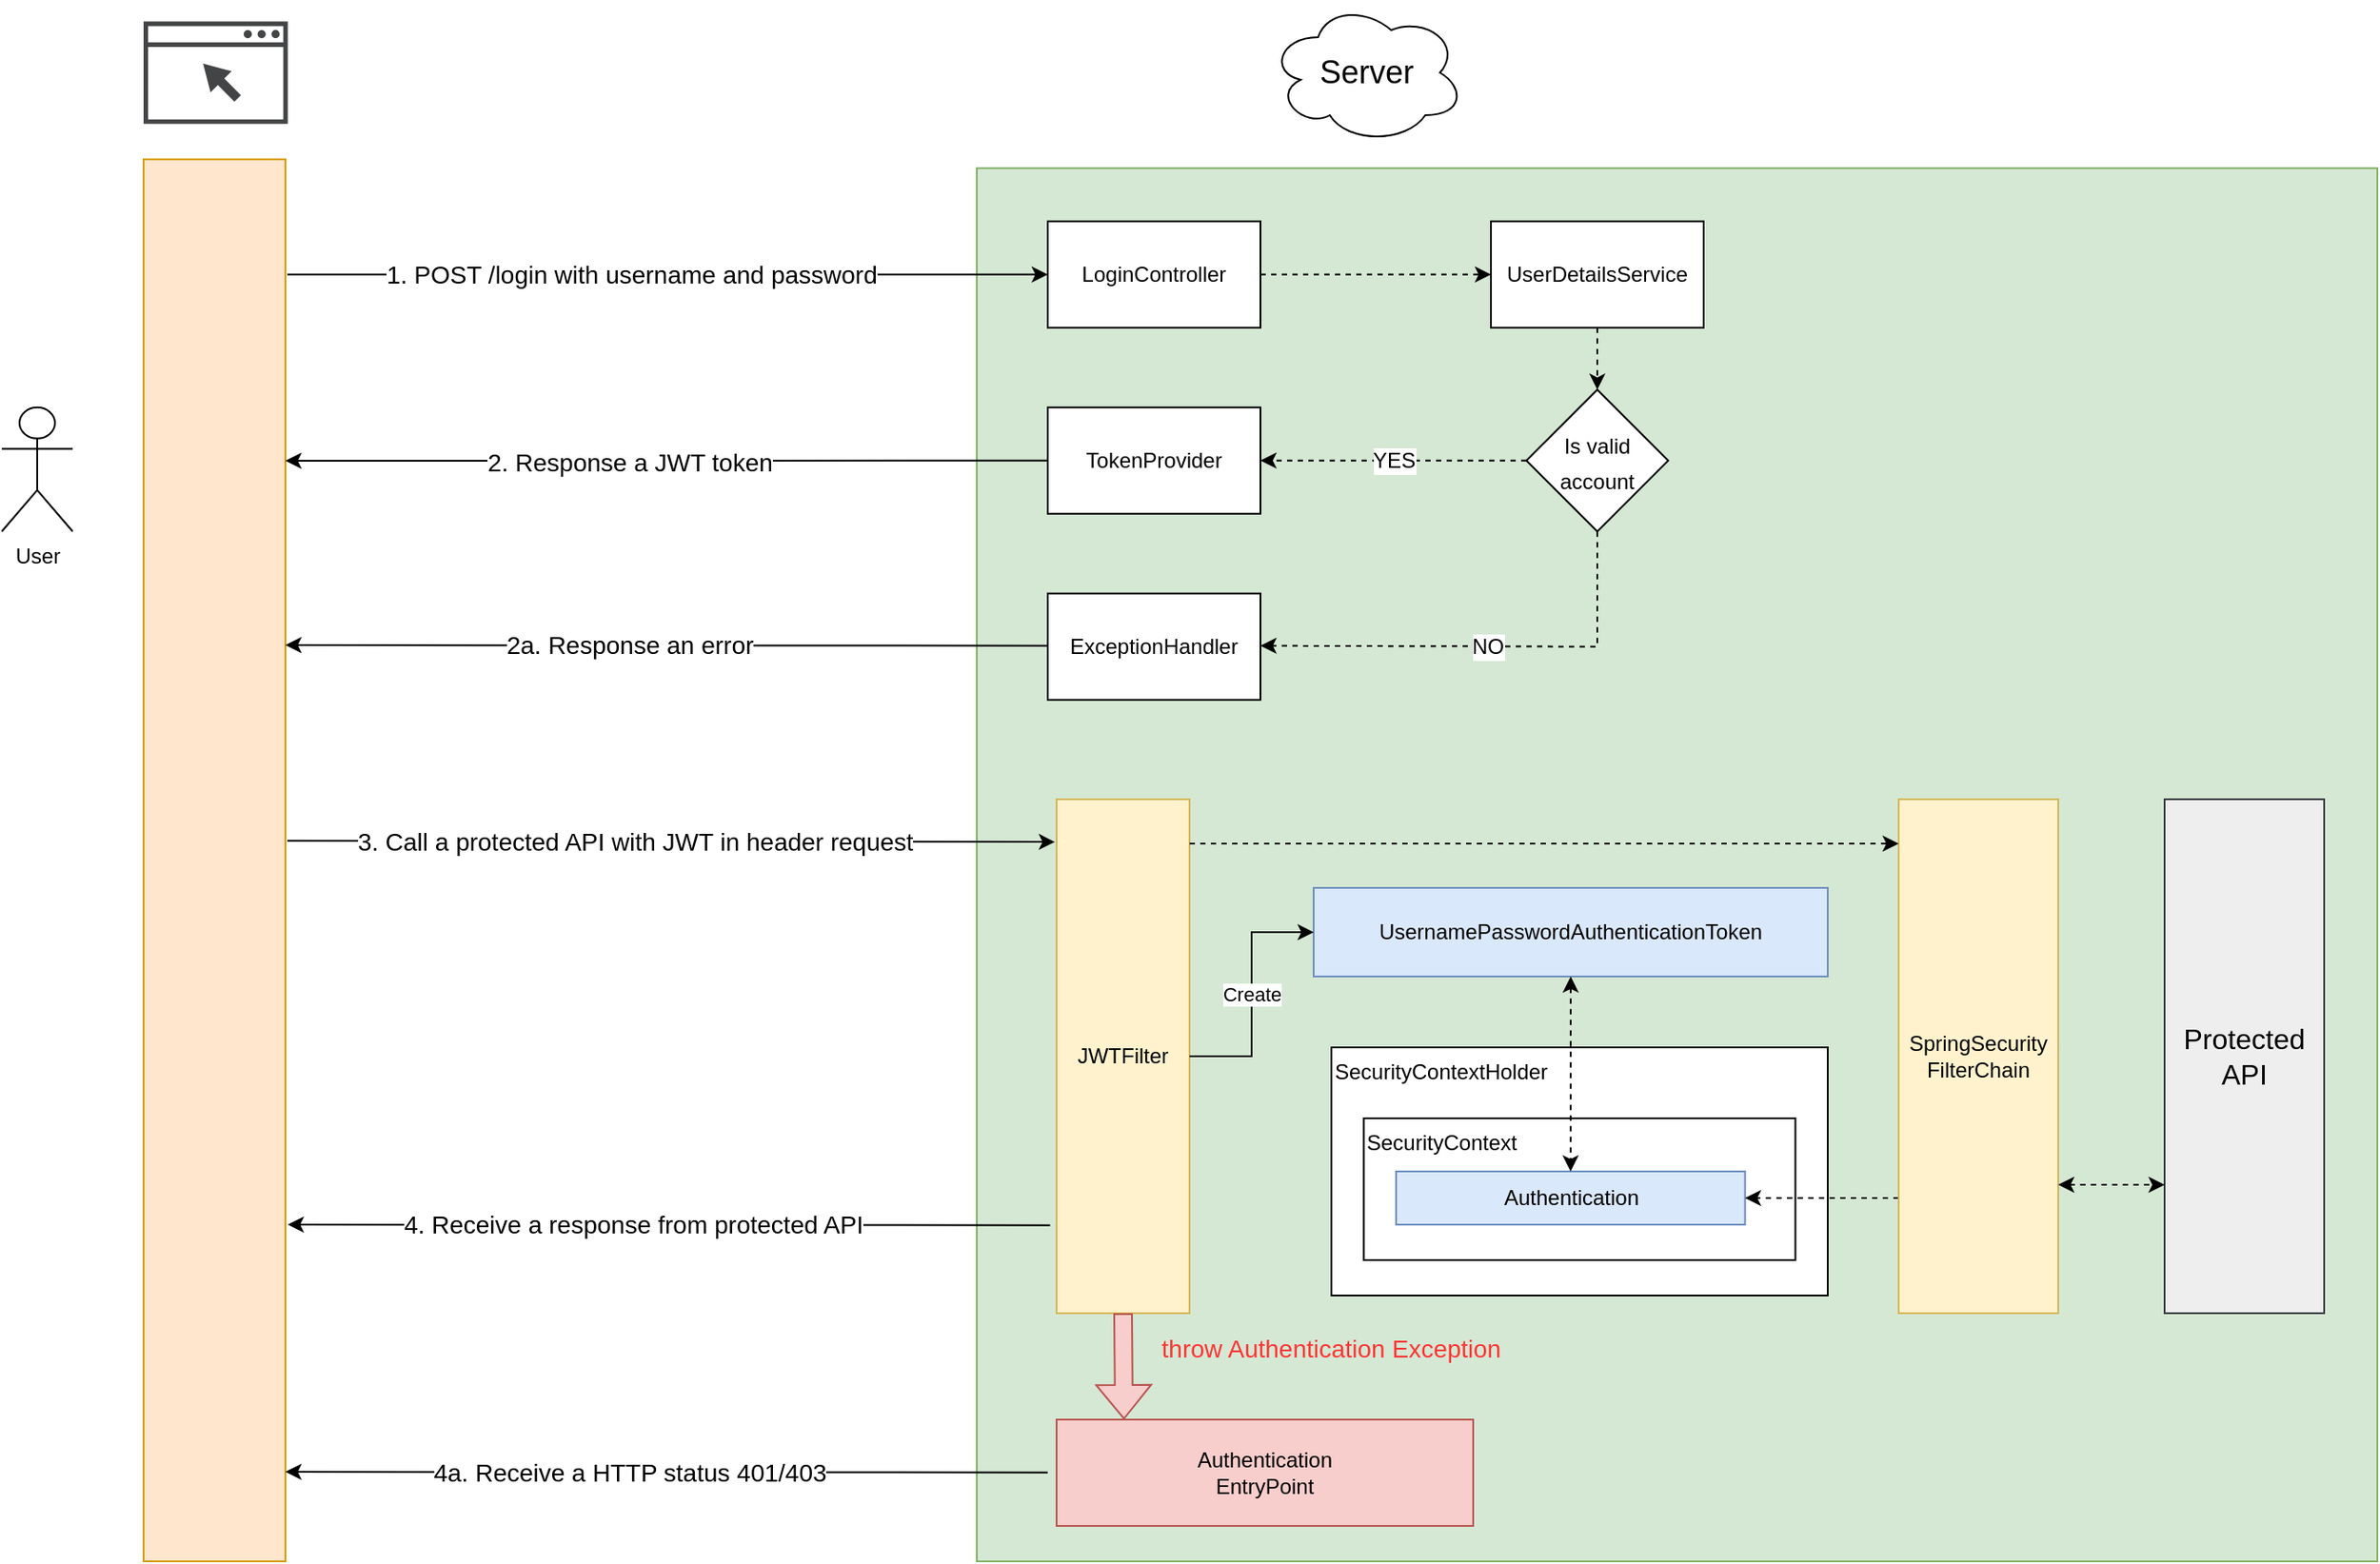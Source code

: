 <mxfile version="16.5.1" type="device"><diagram id="2QTy7jXL0K9kWleEPtqr" name="Page-1"><mxGraphModel dx="1298" dy="945" grid="1" gridSize="10" guides="1" tooltips="1" connect="1" arrows="1" fold="1" page="1" pageScale="1" pageWidth="850" pageHeight="1100" math="0" shadow="0"><root><mxCell id="0"/><mxCell id="1" parent="0"/><mxCell id="Agqoy1_28Wy5fhAfV64_-1" value="" style="fillColor=#d5e8d4;strokeColor=#82b366;shadow=0;fontSize=14;align=left;spacing=10;9E9E9E;verticalAlign=top;spacingTop=-4;fontStyle=0;spacingLeft=40;html=1;" vertex="1" parent="1"><mxGeometry x="610" y="193.88" width="790" height="786.12" as="geometry"/></mxCell><mxCell id="Agqoy1_28Wy5fhAfV64_-2" value="User" style="shape=umlActor;verticalLabelPosition=bottom;verticalAlign=top;html=1;outlineConnect=0;" vertex="1" parent="1"><mxGeometry x="60" y="328.88" width="40" height="70" as="geometry"/></mxCell><mxCell id="Agqoy1_28Wy5fhAfV64_-3" value="Server" style="ellipse;shape=cloud;whiteSpace=wrap;html=1;fontSize=18;gradientColor=none;" vertex="1" parent="1"><mxGeometry x="775" y="100" width="110" height="80" as="geometry"/></mxCell><mxCell id="Agqoy1_28Wy5fhAfV64_-4" value="" style="fillColor=#ffe6cc;strokeColor=#d79b00;shadow=0;fontSize=14;align=left;spacing=10;9E9E9E;verticalAlign=top;spacingTop=-4;fontStyle=0;spacingLeft=40;html=1;" vertex="1" parent="1"><mxGeometry x="140" y="188.88" width="80" height="791.12" as="geometry"/></mxCell><mxCell id="Agqoy1_28Wy5fhAfV64_-5" value="" style="sketch=0;pointerEvents=1;shadow=0;dashed=0;html=1;strokeColor=none;fillColor=#434445;aspect=fixed;labelPosition=center;verticalLabelPosition=bottom;verticalAlign=top;align=center;outlineConnect=0;shape=mxgraph.vvd.web_browser;fontSize=18;" vertex="1" parent="1"><mxGeometry x="140" y="111.13" width="81.34" height="57.75" as="geometry"/></mxCell><mxCell id="Agqoy1_28Wy5fhAfV64_-6" value="" style="endArrow=classic;html=1;rounded=0;fontSize=18;entryX=0;entryY=0.5;entryDx=0;entryDy=0;" edge="1" parent="1" target="Agqoy1_28Wy5fhAfV64_-8"><mxGeometry relative="1" as="geometry"><mxPoint x="221" y="253.88" as="sourcePoint"/><mxPoint x="571.34" y="247.288" as="targetPoint"/><Array as="points"/></mxGeometry></mxCell><mxCell id="Agqoy1_28Wy5fhAfV64_-7" value="1. POST /login with username and password" style="edgeLabel;resizable=0;html=1;align=center;verticalAlign=middle;fontSize=14;gradientColor=none;" connectable="0" vertex="1" parent="Agqoy1_28Wy5fhAfV64_-6"><mxGeometry relative="1" as="geometry"><mxPoint x="-21" as="offset"/></mxGeometry></mxCell><mxCell id="Agqoy1_28Wy5fhAfV64_-8" value="LoginController" style="rounded=0;whiteSpace=wrap;html=1;" vertex="1" parent="1"><mxGeometry x="650" y="223.88" width="120" height="60" as="geometry"/></mxCell><mxCell id="Agqoy1_28Wy5fhAfV64_-9" value="UserDetailsService" style="rounded=0;whiteSpace=wrap;html=1;" vertex="1" parent="1"><mxGeometry x="900" y="223.88" width="120" height="60" as="geometry"/></mxCell><mxCell id="Agqoy1_28Wy5fhAfV64_-10" value="" style="endArrow=classic;html=1;rounded=0;fontSize=16;dashed=1;exitX=1;exitY=0.5;exitDx=0;exitDy=0;entryX=0;entryY=0.5;entryDx=0;entryDy=0;" edge="1" parent="1" source="Agqoy1_28Wy5fhAfV64_-8" target="Agqoy1_28Wy5fhAfV64_-9"><mxGeometry relative="1" as="geometry"><mxPoint x="780" y="253.38" as="sourcePoint"/><mxPoint x="890" y="253.88" as="targetPoint"/></mxGeometry></mxCell><mxCell id="Agqoy1_28Wy5fhAfV64_-11" value="&lt;font style=&quot;font-size: 12px&quot;&gt;Is valid account&lt;/font&gt;" style="rhombus;whiteSpace=wrap;html=1;fontSize=16;" vertex="1" parent="1"><mxGeometry x="920" y="318.88" width="80" height="80" as="geometry"/></mxCell><mxCell id="Agqoy1_28Wy5fhAfV64_-12" value="" style="endArrow=classic;html=1;rounded=0;dashed=1;fontSize=16;entryX=0.5;entryY=0;entryDx=0;entryDy=0;exitX=0.5;exitY=1;exitDx=0;exitDy=0;" edge="1" parent="1" source="Agqoy1_28Wy5fhAfV64_-9" target="Agqoy1_28Wy5fhAfV64_-11"><mxGeometry width="50" height="50" relative="1" as="geometry"><mxPoint x="730" y="483.88" as="sourcePoint"/><mxPoint x="780" y="433.88" as="targetPoint"/><Array as="points"/></mxGeometry></mxCell><mxCell id="Agqoy1_28Wy5fhAfV64_-13" value="TokenProvider" style="rounded=0;whiteSpace=wrap;html=1;" vertex="1" parent="1"><mxGeometry x="650" y="328.88" width="120" height="60" as="geometry"/></mxCell><mxCell id="Agqoy1_28Wy5fhAfV64_-14" value="" style="endArrow=classic;html=1;rounded=0;dashed=1;fontSize=12;exitX=0;exitY=0.5;exitDx=0;exitDy=0;" edge="1" parent="1" source="Agqoy1_28Wy5fhAfV64_-11" target="Agqoy1_28Wy5fhAfV64_-13"><mxGeometry relative="1" as="geometry"><mxPoint x="710" y="443.88" as="sourcePoint"/><mxPoint x="810" y="443.88" as="targetPoint"/></mxGeometry></mxCell><mxCell id="Agqoy1_28Wy5fhAfV64_-15" value="YES" style="edgeLabel;resizable=0;html=1;align=center;verticalAlign=middle;fontSize=12;" connectable="0" vertex="1" parent="Agqoy1_28Wy5fhAfV64_-14"><mxGeometry relative="1" as="geometry"/></mxCell><mxCell id="Agqoy1_28Wy5fhAfV64_-16" value="ExceptionHandler" style="rounded=0;whiteSpace=wrap;html=1;" vertex="1" parent="1"><mxGeometry x="650" y="433.88" width="120" height="60" as="geometry"/></mxCell><mxCell id="Agqoy1_28Wy5fhAfV64_-17" value="" style="endArrow=classic;html=1;rounded=0;dashed=1;fontSize=12;exitX=0.5;exitY=1;exitDx=0;exitDy=0;" edge="1" parent="1" source="Agqoy1_28Wy5fhAfV64_-11"><mxGeometry relative="1" as="geometry"><mxPoint x="920" y="463.38" as="sourcePoint"/><mxPoint x="770" y="463.38" as="targetPoint"/><Array as="points"><mxPoint x="960" y="463.88"/></Array></mxGeometry></mxCell><mxCell id="Agqoy1_28Wy5fhAfV64_-18" value="NO" style="edgeLabel;resizable=0;html=1;align=center;verticalAlign=middle;fontSize=12;" connectable="0" vertex="1" parent="Agqoy1_28Wy5fhAfV64_-17"><mxGeometry relative="1" as="geometry"/></mxCell><mxCell id="Agqoy1_28Wy5fhAfV64_-19" value="" style="endArrow=classic;html=1;rounded=0;fontSize=18;" edge="1" parent="1" source="Agqoy1_28Wy5fhAfV64_-13"><mxGeometry relative="1" as="geometry"><mxPoint x="200" y="353.38" as="sourcePoint"/><mxPoint x="220" y="359" as="targetPoint"/><Array as="points"/></mxGeometry></mxCell><mxCell id="Agqoy1_28Wy5fhAfV64_-20" value="&lt;font style=&quot;font-size: 14px&quot;&gt;2. Response a JWT token&lt;/font&gt;" style="edgeLabel;resizable=0;html=1;align=center;verticalAlign=middle;fontSize=16;gradientColor=none;" connectable="0" vertex="1" parent="Agqoy1_28Wy5fhAfV64_-19"><mxGeometry relative="1" as="geometry"><mxPoint x="-21" as="offset"/></mxGeometry></mxCell><mxCell id="Agqoy1_28Wy5fhAfV64_-21" value="" style="endArrow=classic;html=1;rounded=0;fontSize=18;" edge="1" parent="1"><mxGeometry relative="1" as="geometry"><mxPoint x="650" y="463.38" as="sourcePoint"/><mxPoint x="220" y="463" as="targetPoint"/><Array as="points"/></mxGeometry></mxCell><mxCell id="Agqoy1_28Wy5fhAfV64_-22" value="2a. Response an error" style="edgeLabel;resizable=0;html=1;align=center;verticalAlign=middle;fontSize=14;gradientColor=none;" connectable="0" vertex="1" parent="Agqoy1_28Wy5fhAfV64_-21"><mxGeometry relative="1" as="geometry"><mxPoint x="-21" as="offset"/></mxGeometry></mxCell><mxCell id="Agqoy1_28Wy5fhAfV64_-24" value="JWTFilter" style="rounded=0;whiteSpace=wrap;html=1;fillColor=#fff2cc;strokeColor=#d6b656;" vertex="1" parent="1"><mxGeometry x="655" y="550" width="75" height="290" as="geometry"/></mxCell><mxCell id="Agqoy1_28Wy5fhAfV64_-25" value="UsernamePasswordAuthenticationToken" style="rounded=0;whiteSpace=wrap;html=1;fillColor=#dae8fc;strokeColor=#6c8ebf;" vertex="1" parent="1"><mxGeometry x="800" y="600" width="290" height="50" as="geometry"/></mxCell><mxCell id="Agqoy1_28Wy5fhAfV64_-32" value="" style="endArrow=classic;html=1;rounded=0;exitX=1;exitY=0.5;exitDx=0;exitDy=0;entryX=0;entryY=0.5;entryDx=0;entryDy=0;edgeStyle=orthogonalEdgeStyle;" edge="1" parent="1" source="Agqoy1_28Wy5fhAfV64_-24" target="Agqoy1_28Wy5fhAfV64_-25"><mxGeometry relative="1" as="geometry"><mxPoint x="890" y="770" as="sourcePoint"/><mxPoint x="990" y="770" as="targetPoint"/></mxGeometry></mxCell><mxCell id="Agqoy1_28Wy5fhAfV64_-33" value="Create" style="edgeLabel;resizable=0;html=1;align=center;verticalAlign=middle;" connectable="0" vertex="1" parent="Agqoy1_28Wy5fhAfV64_-32"><mxGeometry relative="1" as="geometry"/></mxCell><mxCell id="Agqoy1_28Wy5fhAfV64_-34" value="" style="group" vertex="1" connectable="0" parent="1"><mxGeometry x="810" y="690" width="280" height="140" as="geometry"/></mxCell><mxCell id="Agqoy1_28Wy5fhAfV64_-27" value="SecurityContextHolder" style="rounded=0;whiteSpace=wrap;html=1;align=left;verticalAlign=top;" vertex="1" parent="Agqoy1_28Wy5fhAfV64_-34"><mxGeometry width="280" height="140" as="geometry"/></mxCell><mxCell id="Agqoy1_28Wy5fhAfV64_-28" value="SecurityContext" style="rounded=0;whiteSpace=wrap;html=1;verticalAlign=top;align=left;" vertex="1" parent="Agqoy1_28Wy5fhAfV64_-34"><mxGeometry x="18.261" y="40" width="243.478" height="80" as="geometry"/></mxCell><mxCell id="Agqoy1_28Wy5fhAfV64_-29" value="Authentication" style="rounded=0;whiteSpace=wrap;html=1;fillColor=#dae8fc;strokeColor=#6c8ebf;" vertex="1" parent="Agqoy1_28Wy5fhAfV64_-34"><mxGeometry x="36.517" y="70" width="196.817" height="30" as="geometry"/></mxCell><mxCell id="Agqoy1_28Wy5fhAfV64_-37" value="" style="endArrow=classic;startArrow=classic;html=1;rounded=0;dashed=1;exitX=0.5;exitY=1;exitDx=0;exitDy=0;" edge="1" parent="1" source="Agqoy1_28Wy5fhAfV64_-25" target="Agqoy1_28Wy5fhAfV64_-29"><mxGeometry width="50" height="50" relative="1" as="geometry"><mxPoint x="910" y="500" as="sourcePoint"/><mxPoint x="960" y="450" as="targetPoint"/></mxGeometry></mxCell><mxCell id="Agqoy1_28Wy5fhAfV64_-40" style="edgeStyle=none;rounded=0;orthogonalLoop=1;jettySize=auto;html=1;entryX=1;entryY=0.5;entryDx=0;entryDy=0;dashed=1;exitX=0;exitY=0.776;exitDx=0;exitDy=0;exitPerimeter=0;" edge="1" parent="1" source="Agqoy1_28Wy5fhAfV64_-38" target="Agqoy1_28Wy5fhAfV64_-29"><mxGeometry relative="1" as="geometry"><mxPoint x="1150" y="770" as="sourcePoint"/></mxGeometry></mxCell><mxCell id="Agqoy1_28Wy5fhAfV64_-38" value="SpringSecurity&lt;br&gt;FilterChain" style="rounded=0;whiteSpace=wrap;html=1;fillColor=#fff2cc;strokeColor=#d6b656;" vertex="1" parent="1"><mxGeometry x="1130" y="550" width="90" height="290" as="geometry"/></mxCell><mxCell id="Agqoy1_28Wy5fhAfV64_-41" value="&lt;font style=&quot;font-size: 16px;&quot;&gt;Protected&lt;br style=&quot;font-size: 16px;&quot;&gt;API&lt;/font&gt;" style="rounded=0;whiteSpace=wrap;html=1;fontSize=16;fontStyle=0;fillColor=#eeeeee;strokeColor=#36393d;" vertex="1" parent="1"><mxGeometry x="1280" y="550" width="90" height="290" as="geometry"/></mxCell><mxCell id="Agqoy1_28Wy5fhAfV64_-43" value="Authentication&lt;br&gt;EntryPoint" style="rounded=0;whiteSpace=wrap;html=1;fillColor=#f8cecc;strokeColor=#b85450;" vertex="1" parent="1"><mxGeometry x="655" y="900" width="235" height="60" as="geometry"/></mxCell><mxCell id="Agqoy1_28Wy5fhAfV64_-44" value="" style="shape=flexArrow;endArrow=classic;html=1;rounded=0;fontSize=16;exitX=0.5;exitY=1;exitDx=0;exitDy=0;fillColor=#f8cecc;strokeColor=#b85450;" edge="1" parent="1" source="Agqoy1_28Wy5fhAfV64_-24"><mxGeometry width="50" height="50" relative="1" as="geometry"><mxPoint x="780" y="670" as="sourcePoint"/><mxPoint x="693" y="900" as="targetPoint"/></mxGeometry></mxCell><mxCell id="Agqoy1_28Wy5fhAfV64_-45" value="throw Authentication Exception" style="text;html=1;strokeColor=none;fillColor=none;align=center;verticalAlign=middle;whiteSpace=wrap;rounded=0;fontSize=14;fontColor=#FF3333;" vertex="1" parent="1"><mxGeometry x="690" y="860" width="240" as="geometry"/></mxCell><mxCell id="Agqoy1_28Wy5fhAfV64_-46" value="" style="endArrow=classic;html=1;rounded=0;fontSize=18;entryX=-0.013;entryY=0.083;entryDx=0;entryDy=0;exitX=1.013;exitY=0.486;exitDx=0;exitDy=0;exitPerimeter=0;entryPerimeter=0;" edge="1" parent="1" source="Agqoy1_28Wy5fhAfV64_-4" target="Agqoy1_28Wy5fhAfV64_-24"><mxGeometry relative="1" as="geometry"><mxPoint x="240" y="575" as="sourcePoint"/><mxPoint x="649" y="574.5" as="targetPoint"/><Array as="points"/></mxGeometry></mxCell><mxCell id="Agqoy1_28Wy5fhAfV64_-47" value="3. Call a protected API with JWT in header request" style="edgeLabel;resizable=0;html=1;align=center;verticalAlign=middle;fontSize=14;gradientColor=none;" connectable="0" vertex="1" parent="Agqoy1_28Wy5fhAfV64_-46"><mxGeometry relative="1" as="geometry"><mxPoint x="-21" as="offset"/></mxGeometry></mxCell><mxCell id="Agqoy1_28Wy5fhAfV64_-49" value="" style="endArrow=classic;html=1;rounded=0;fontSize=14;fontColor=#FF3333;dashed=1;" edge="1" parent="1"><mxGeometry width="50" height="50" relative="1" as="geometry"><mxPoint x="730" y="575" as="sourcePoint"/><mxPoint x="1130" y="575" as="targetPoint"/></mxGeometry></mxCell><mxCell id="Agqoy1_28Wy5fhAfV64_-50" value="" style="endArrow=classic;startArrow=classic;html=1;rounded=0;dashed=1;fontSize=14;fontColor=#FF3333;entryX=0;entryY=0.75;entryDx=0;entryDy=0;exitX=1;exitY=0.75;exitDx=0;exitDy=0;" edge="1" parent="1" source="Agqoy1_28Wy5fhAfV64_-38" target="Agqoy1_28Wy5fhAfV64_-41"><mxGeometry width="50" height="50" relative="1" as="geometry"><mxPoint x="1020" y="620" as="sourcePoint"/><mxPoint x="1070" y="570" as="targetPoint"/></mxGeometry></mxCell><mxCell id="Agqoy1_28Wy5fhAfV64_-52" value="" style="endArrow=classic;html=1;rounded=0;fontSize=18;" edge="1" parent="1"><mxGeometry relative="1" as="geometry"><mxPoint x="651.34" y="790.38" as="sourcePoint"/><mxPoint x="221.34" y="790" as="targetPoint"/><Array as="points"/></mxGeometry></mxCell><mxCell id="Agqoy1_28Wy5fhAfV64_-53" value="4. Receive a response from protected API" style="edgeLabel;resizable=0;html=1;align=center;verticalAlign=middle;fontSize=14;gradientColor=none;" connectable="0" vertex="1" parent="Agqoy1_28Wy5fhAfV64_-52"><mxGeometry relative="1" as="geometry"><mxPoint x="-21" as="offset"/></mxGeometry></mxCell><mxCell id="Agqoy1_28Wy5fhAfV64_-54" value="" style="endArrow=classic;html=1;rounded=0;fontSize=18;" edge="1" parent="1"><mxGeometry relative="1" as="geometry"><mxPoint x="650.0" y="929.88" as="sourcePoint"/><mxPoint x="220.0" y="929.5" as="targetPoint"/><Array as="points"/></mxGeometry></mxCell><mxCell id="Agqoy1_28Wy5fhAfV64_-55" value="4a. Receive a HTTP status 401/403" style="edgeLabel;resizable=0;html=1;align=center;verticalAlign=middle;fontSize=14;gradientColor=none;" connectable="0" vertex="1" parent="Agqoy1_28Wy5fhAfV64_-54"><mxGeometry relative="1" as="geometry"><mxPoint x="-21" as="offset"/></mxGeometry></mxCell></root></mxGraphModel></diagram></mxfile>